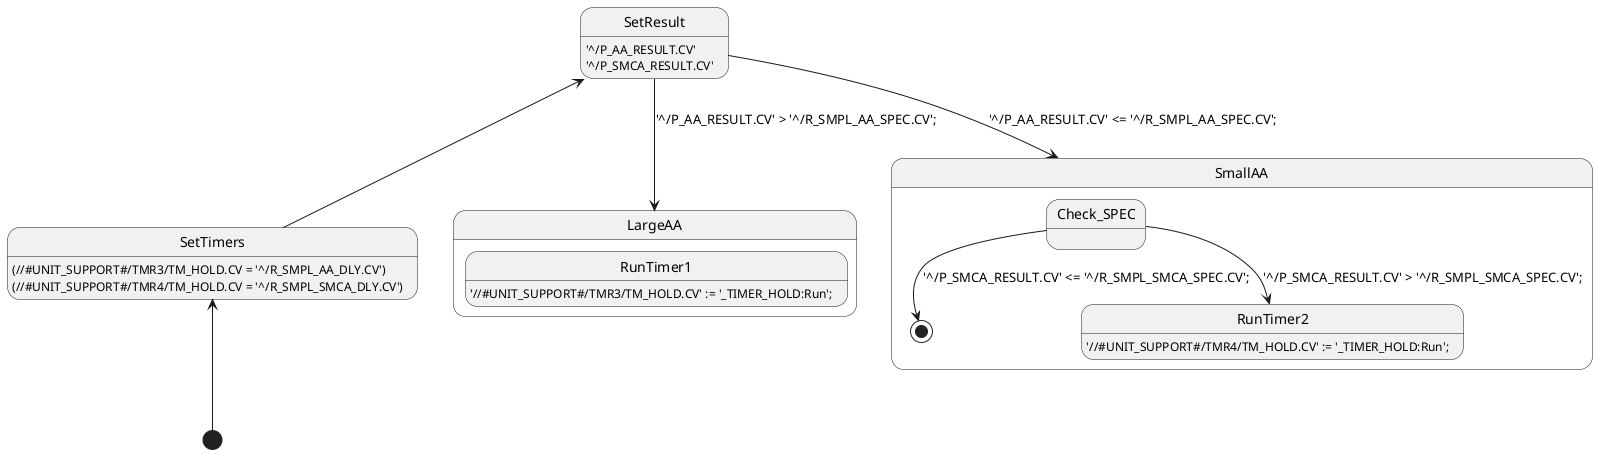 @startuml

[*] -up-> SetTimers

SetTimers: (//#UNIT_SUPPORT#/TMR3/TM_HOLD.CV = '^/R_SMPL_AA_DLY.CV')
SetTimers: (//#UNIT_SUPPORT#/TMR4/TM_HOLD.CV = '^/R_SMPL_SMCA_DLY.CV')


SetTimers -up-> SetResult

SetResult: '^/P_AA_RESULT.CV'
SetResult: '^/P_SMCA_RESULT.CV'

SetResult --> LargeAA: '^/P_AA_RESULT.CV' > '^/R_SMPL_AA_SPEC.CV';

SetResult --> SmallAA: '^/P_AA_RESULT.CV' <= '^/R_SMPL_AA_SPEC.CV';

state LargeAA {

RunTimer1: '//#UNIT_SUPPORT#/TMR3/TM_HOLD.CV' := '_TIMER_HOLD:Run';

}


state SmallAA {

    Check_SPEC --> [*]: '^/P_SMCA_RESULT.CV' <= '^/R_SMPL_SMCA_SPEC.CV';
    Check_SPEC --> RunTimer2: '^/P_SMCA_RESULT.CV' > '^/R_SMPL_SMCA_SPEC.CV';
    RunTimer2: '//#UNIT_SUPPORT#/TMR4/TM_HOLD.CV' := '_TIMER_HOLD:Run';

}

@enduml

